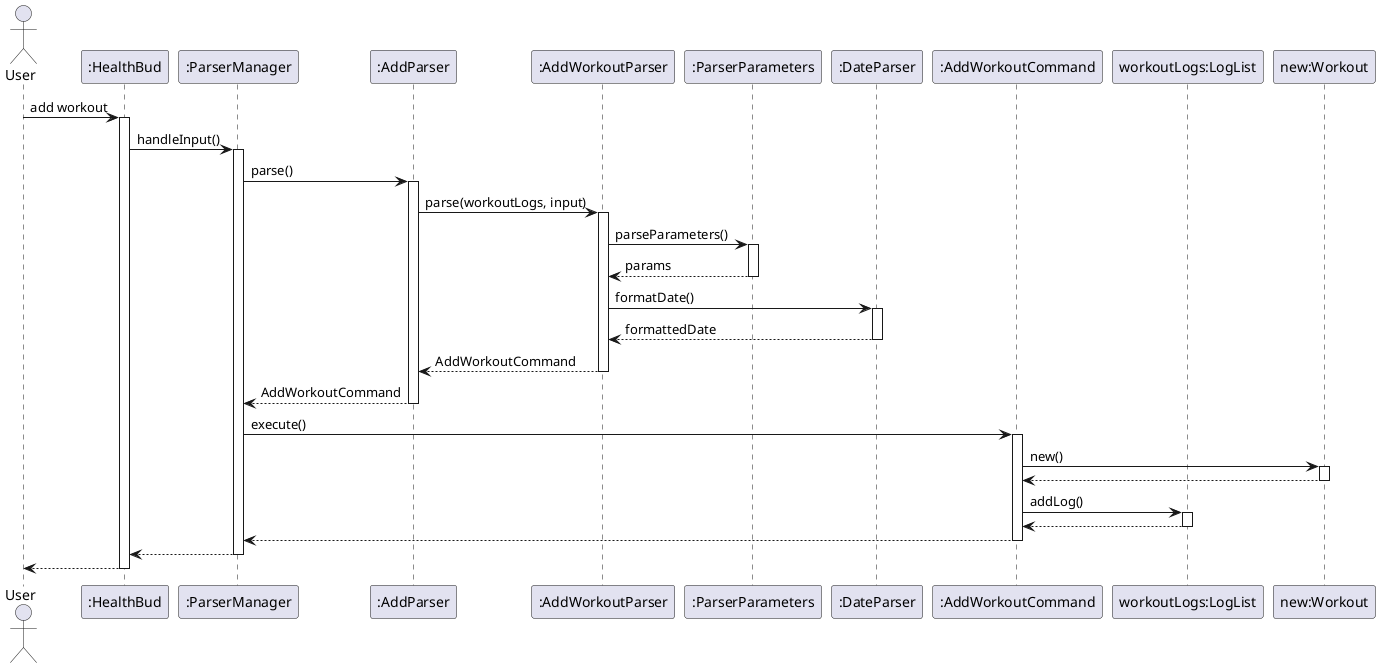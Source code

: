 @startuml
actor User
participant ":HealthBud" as HealthBud
participant ":ParserManager" as ParserManager
participant ":AddParser" as AddParser
participant ":AddWorkoutParser" as AddWorkoutParser
participant ":ParserParameters" as ParserParameters
participant ":DateParser" as DateParser
participant ":AddWorkoutCommand" as AddWorkoutCommand
participant "workoutLogs:LogList" as LogList
participant "new:Workout" as Workout

User -> HealthBud : add workout
activate HealthBud

HealthBud -> ParserManager : handleInput()
activate ParserManager

ParserManager -> AddParser : parse()
activate AddParser

AddParser -> AddWorkoutParser : parse(workoutLogs, input)
activate AddWorkoutParser

AddWorkoutParser -> ParserParameters : parseParameters()
activate ParserParameters
ParserParameters --> AddWorkoutParser : params
deactivate ParserParameters

AddWorkoutParser -> DateParser : formatDate()
activate DateParser
DateParser --> AddWorkoutParser : formattedDate
deactivate DateParser

AddWorkoutParser --> AddParser : AddWorkoutCommand
deactivate AddWorkoutParser

AddParser --> ParserManager : AddWorkoutCommand
deactivate AddParser

ParserManager -> AddWorkoutCommand : execute()
activate AddWorkoutCommand

AddWorkoutCommand -> Workout : new()
activate Workout
Workout --> AddWorkoutCommand
deactivate Workout

AddWorkoutCommand -> LogList : addLog()
activate LogList
LogList --> AddWorkoutCommand
deactivate LogList

AddWorkoutCommand --> ParserManager
deactivate AddWorkoutCommand

ParserManager --> HealthBud
deactivate ParserManager

HealthBud --> User
deactivate HealthBud
@enduml
